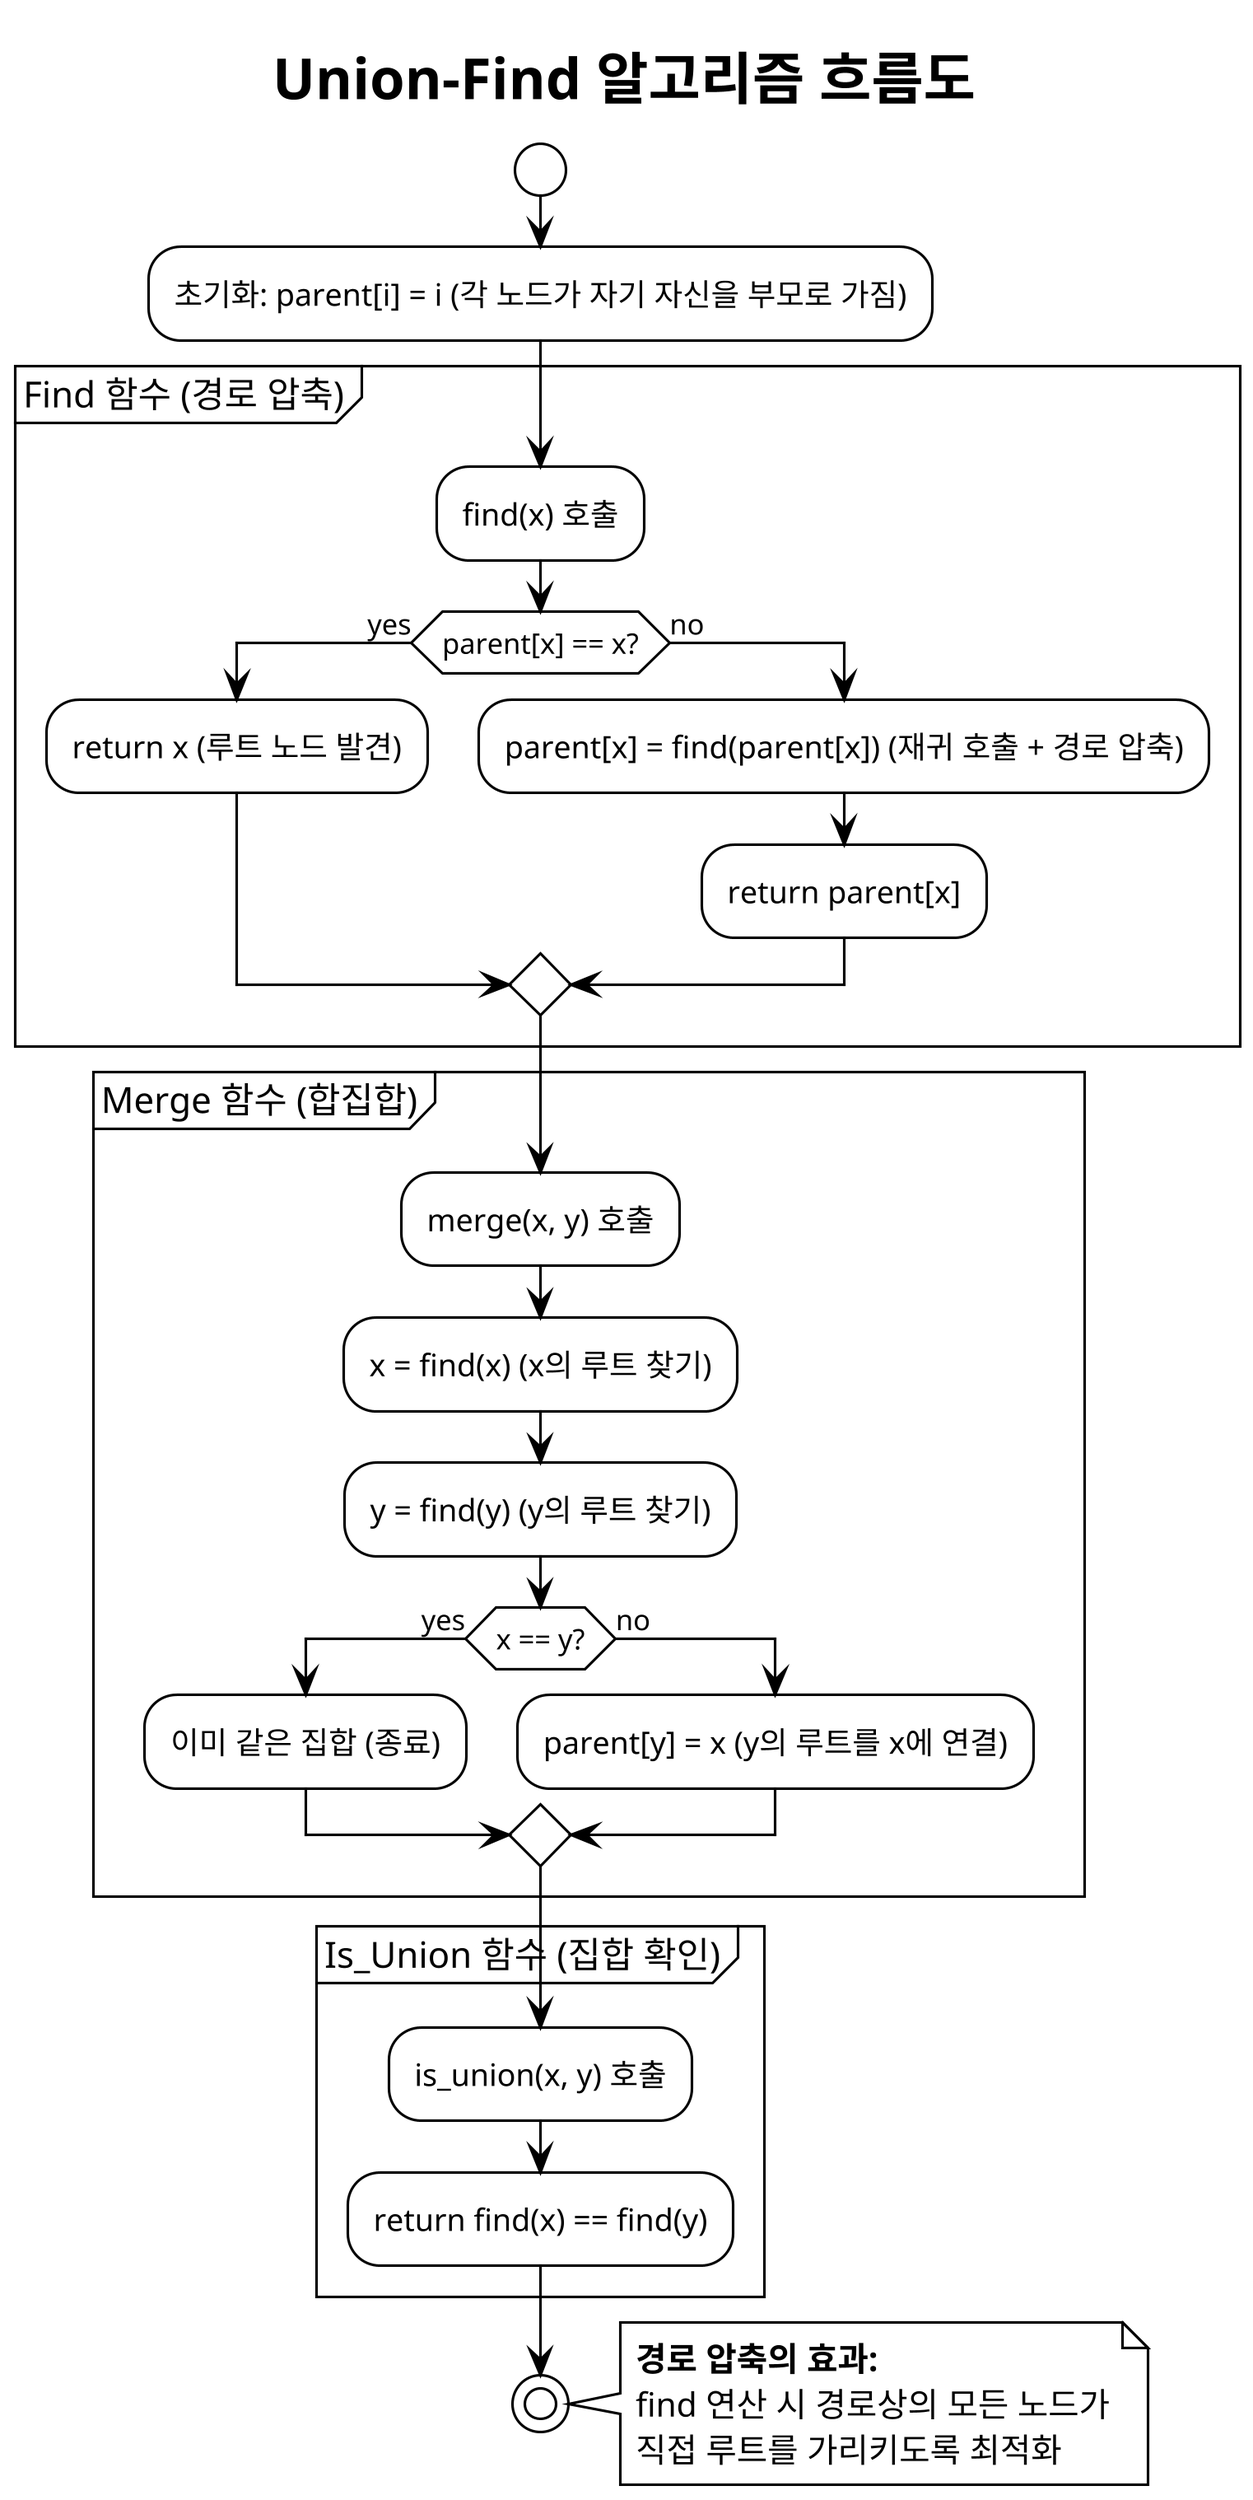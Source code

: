 @startuml union_find_flow
skinparam dpi 300
!theme plain

' 한글 폰트 설정
skinparam defaultFontName "Malgun Gothic"
skinparam titleFontName "Malgun Gothic"
skinparam noteFontName "Malgun Gothic"

title Union-Find 알고리즘 흐름도

start

:초기화: parent[i] = i (각 노드가 자기 자신을 부모로 가짐);

partition "Find 함수 (경로 압축)" {
  :find(x) 호출;
  if (parent[x] == x?) then (yes)
    :return x (루트 노드 발견);
  else (no)
    :parent[x] = find(parent[x]) (재귀 호출 + 경로 압축);
    :return parent[x];
  endif
}

partition "Merge 함수 (합집합)" {
  :merge(x, y) 호출;
  :x = find(x) (x의 루트 찾기);
  :y = find(y) (y의 루트 찾기);
  if (x == y?) then (yes)
    :이미 같은 집합 (종료);
  else (no)
    :parent[y] = x (y의 루트를 x에 연결);
  endif
}

partition "Is_Union 함수 (집합 확인)" {
  :is_union(x, y) 호출;
  :return find(x) == find(y);
}

stop

note right
  **경로 압축의 효과:**
  find 연산 시 경로상의 모든 노드가
  직접 루트를 가리키도록 최적화
end note

@enduml
